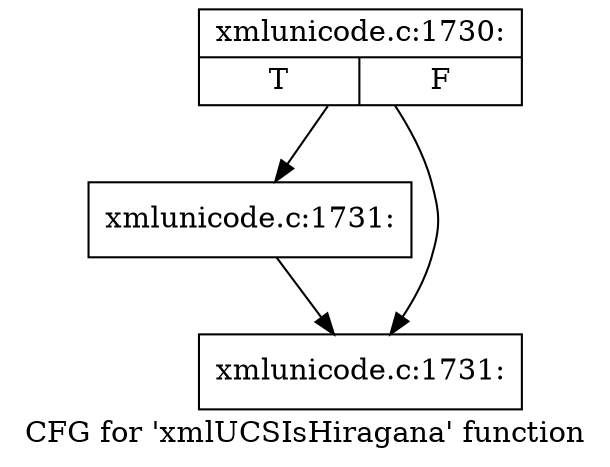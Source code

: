 digraph "CFG for 'xmlUCSIsHiragana' function" {
	label="CFG for 'xmlUCSIsHiragana' function";

	Node0x4e28230 [shape=record,label="{xmlunicode.c:1730:|{<s0>T|<s1>F}}"];
	Node0x4e28230 -> Node0x4e28710;
	Node0x4e28230 -> Node0x4de7a50;
	Node0x4e28710 [shape=record,label="{xmlunicode.c:1731:}"];
	Node0x4e28710 -> Node0x4de7a50;
	Node0x4de7a50 [shape=record,label="{xmlunicode.c:1731:}"];
}
